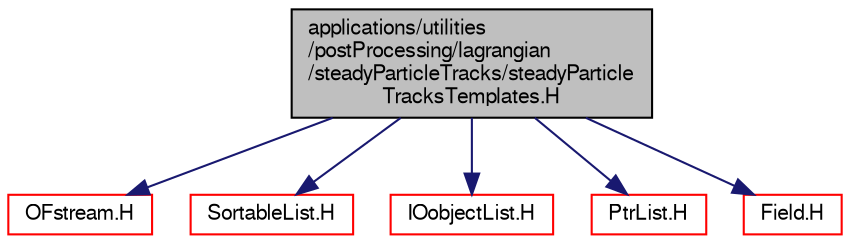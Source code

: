 digraph "applications/utilities/postProcessing/lagrangian/steadyParticleTracks/steadyParticleTracksTemplates.H"
{
  bgcolor="transparent";
  edge [fontname="FreeSans",fontsize="10",labelfontname="FreeSans",labelfontsize="10"];
  node [fontname="FreeSans",fontsize="10",shape=record];
  Node0 [label="applications/utilities\l/postProcessing/lagrangian\l/steadyParticleTracks/steadyParticle\lTracksTemplates.H",height=0.2,width=0.4,color="black", fillcolor="grey75", style="filled", fontcolor="black"];
  Node0 -> Node1 [color="midnightblue",fontsize="10",style="solid",fontname="FreeSans"];
  Node1 [label="OFstream.H",height=0.2,width=0.4,color="red",URL="$a09065.html"];
  Node0 -> Node41 [color="midnightblue",fontsize="10",style="solid",fontname="FreeSans"];
  Node41 [label="SortableList.H",height=0.2,width=0.4,color="red",URL="$a08738.html"];
  Node0 -> Node56 [color="midnightblue",fontsize="10",style="solid",fontname="FreeSans"];
  Node56 [label="IOobjectList.H",height=0.2,width=0.4,color="red",URL="$a09005.html"];
  Node0 -> Node69 [color="midnightblue",fontsize="10",style="solid",fontname="FreeSans"];
  Node69 [label="PtrList.H",height=0.2,width=0.4,color="red",URL="$a08717.html"];
  Node0 -> Node74 [color="midnightblue",fontsize="10",style="solid",fontname="FreeSans"];
  Node74 [label="Field.H",height=0.2,width=0.4,color="red",URL="$a09575.html"];
}
